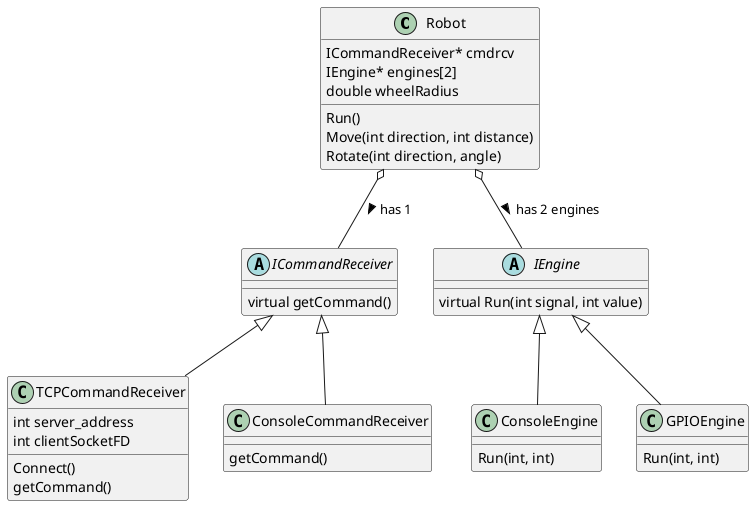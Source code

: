 @startuml
class Robot 
{
   ICommandReceiver* cmdrcv
   IEngine* engines[2]
   double wheelRadius
   
   Run()
   Move(int direction, int distance)
   Rotate(int direction, angle)
}

abstract class ICommandReceiver
{
   virtual getCommand()
}

class TCPCommandReceiver
{
   int server_address
   int clientSocketFD

   Connect()
   getCommand()
}

class ConsoleCommandReceiver
{
   getCommand()
}

class ConsoleEngine 
{
   Run(int, int)
}

class GPIOEngine
{
   Run(int, int)
}

abstract class IEngine
{
   virtual Run(int signal, int value)
}

IEngine <|-- GPIOEngine
IEngine <|-- ConsoleEngine
ICommandReceiver <|-- TCPCommandReceiver
ICommandReceiver <|-- ConsoleCommandReceiver
Robot o-- IEngine : has 2 engines >
Robot o-- ICommandReceiver : has 1 >

@enduml
